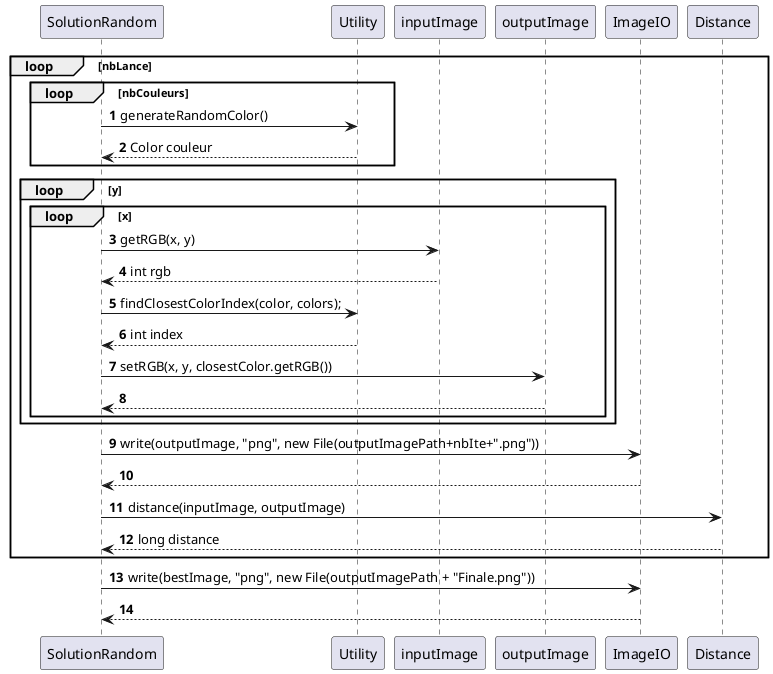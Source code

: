@startuml
'https://plantuml.com/sequence-diagram

autonumber

loop nbLance
loop nbCouleurs
SolutionRandom -> Utility: generateRandomColor()
SolutionRandom <-- Utility: Color couleur
end

loop y
loop x
SolutionRandom -> inputImage : getRGB(x, y)
SolutionRandom <-- inputImage : int rgb

SolutionRandom -> Utility : findClosestColorIndex(color, colors);
SolutionRandom <-- Utility : int index

SolutionRandom -> outputImage : setRGB(x, y, closestColor.getRGB())
SolutionRandom <-- outputImage
end
end

SolutionRandom -> ImageIO : write(outputImage, "png", new File(outputImagePath+nbIte+".png"))
SolutionRandom <-- ImageIO

SolutionRandom -> Distance : distance(inputImage, outputImage)
SolutionRandom <-- Distance : long distance
end

SolutionRandom -> ImageIO : write(bestImage, "png", new File(outputImagePath + "Finale.png"))
SolutionRandom <-- ImageIO

@enduml